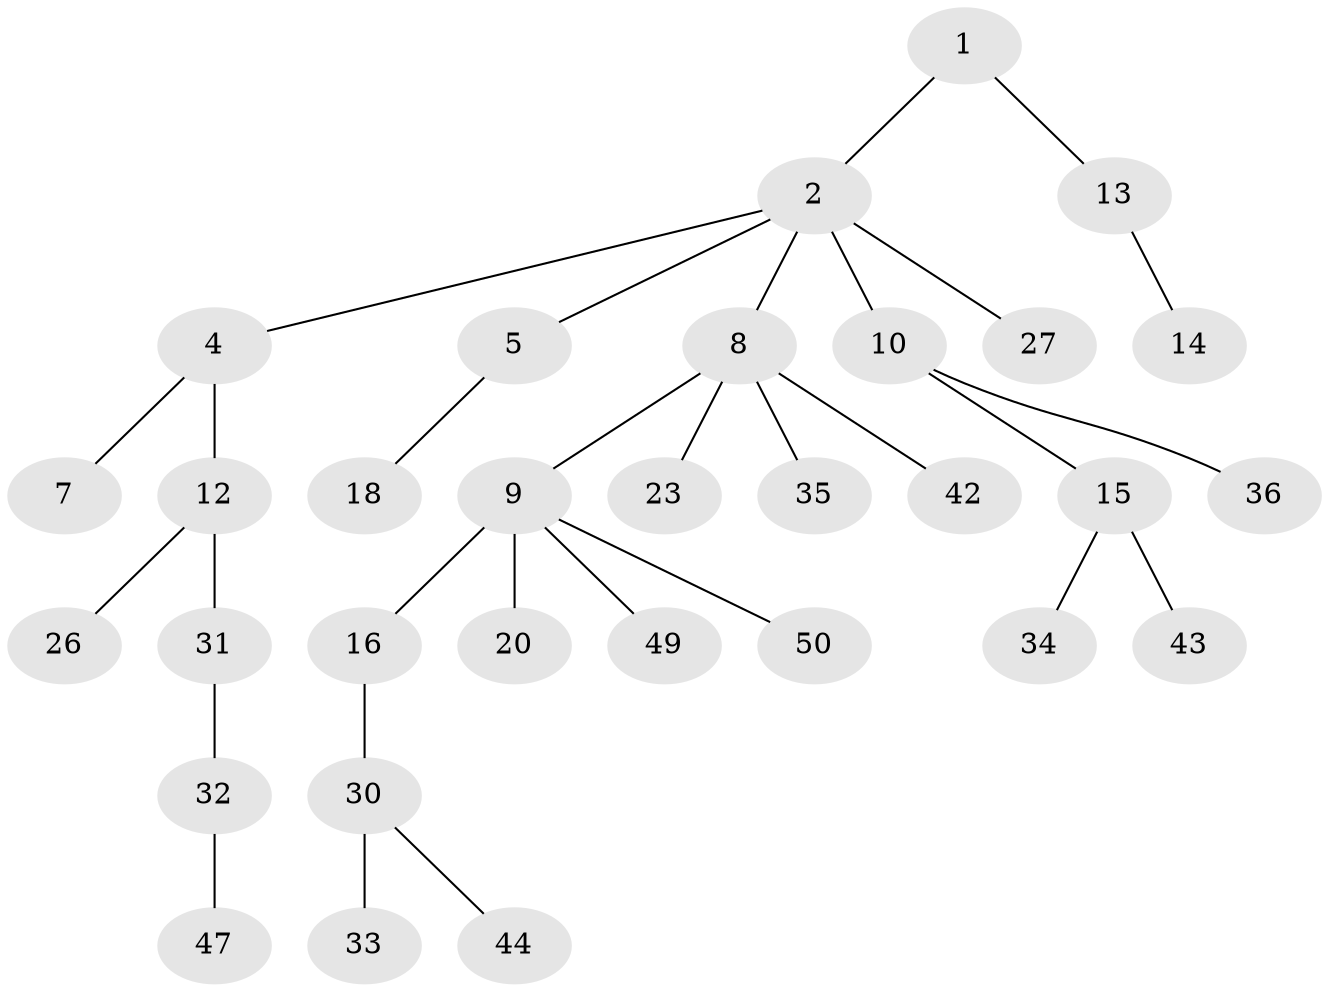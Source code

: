 // Generated by graph-tools (version 1.1) at 2025/52/02/27/25 19:52:10]
// undirected, 31 vertices, 30 edges
graph export_dot {
graph [start="1"]
  node [color=gray90,style=filled];
  1 [super="+6"];
  2 [super="+3"];
  4 [super="+48"];
  5 [super="+11"];
  7 [super="+29"];
  8 [super="+21"];
  9 [super="+19"];
  10 [super="+40"];
  12 [super="+22"];
  13;
  14 [super="+17"];
  15 [super="+25"];
  16 [super="+28"];
  18;
  20 [super="+45"];
  23 [super="+24"];
  26 [super="+39"];
  27;
  30 [super="+41"];
  31 [super="+38"];
  32 [super="+37"];
  33 [super="+46"];
  34;
  35;
  36;
  42;
  43;
  44;
  47;
  49;
  50;
  1 -- 2;
  1 -- 13;
  2 -- 4;
  2 -- 8;
  2 -- 27;
  2 -- 10;
  2 -- 5;
  4 -- 7;
  4 -- 12;
  5 -- 18;
  8 -- 9;
  8 -- 23;
  8 -- 42;
  8 -- 35;
  9 -- 16;
  9 -- 49;
  9 -- 50;
  9 -- 20;
  10 -- 15;
  10 -- 36;
  12 -- 26;
  12 -- 31;
  13 -- 14;
  15 -- 34;
  15 -- 43;
  16 -- 30;
  30 -- 33;
  30 -- 44;
  31 -- 32;
  32 -- 47;
}
